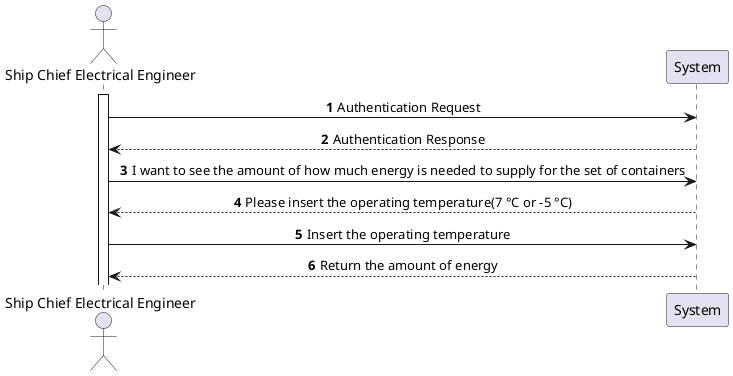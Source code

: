 @startuml

autonumber
skinparam sequenceMessageAlign center

actor "Ship Chief Electrical Engineer" as SC

activate SC

SC -> System : Authentication Request
System --> SC : Authentication Response

SC -> System: I want to see the amount of how much energy is needed to supply for the set of containers
SC <-- System: Please insert the operating temperature(7 °C or -5 °C)

SC -> System: Insert the operating temperature
SC <-- System: Return the amount of energy

@enduml